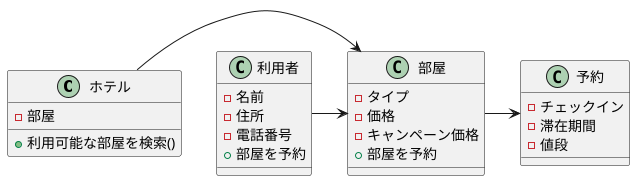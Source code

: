 @startuml 演習3-3_CL_ホテルと利用者と部屋と予約
class ホテル{
    -部屋
    +利用可能な部屋を検索()
}
class 部屋{
    -タイプ
    -価格
    -キャンペーン価格
    +部屋を予約
}
class 予約{
    -チェックイン
    -滞在期間
    -値段
}
class 利用者{
    -名前
    -住所
    -電話番号
    +部屋を予約
}

ホテル-> 部屋
部屋-> 予約
利用者-> 部屋

@enduml